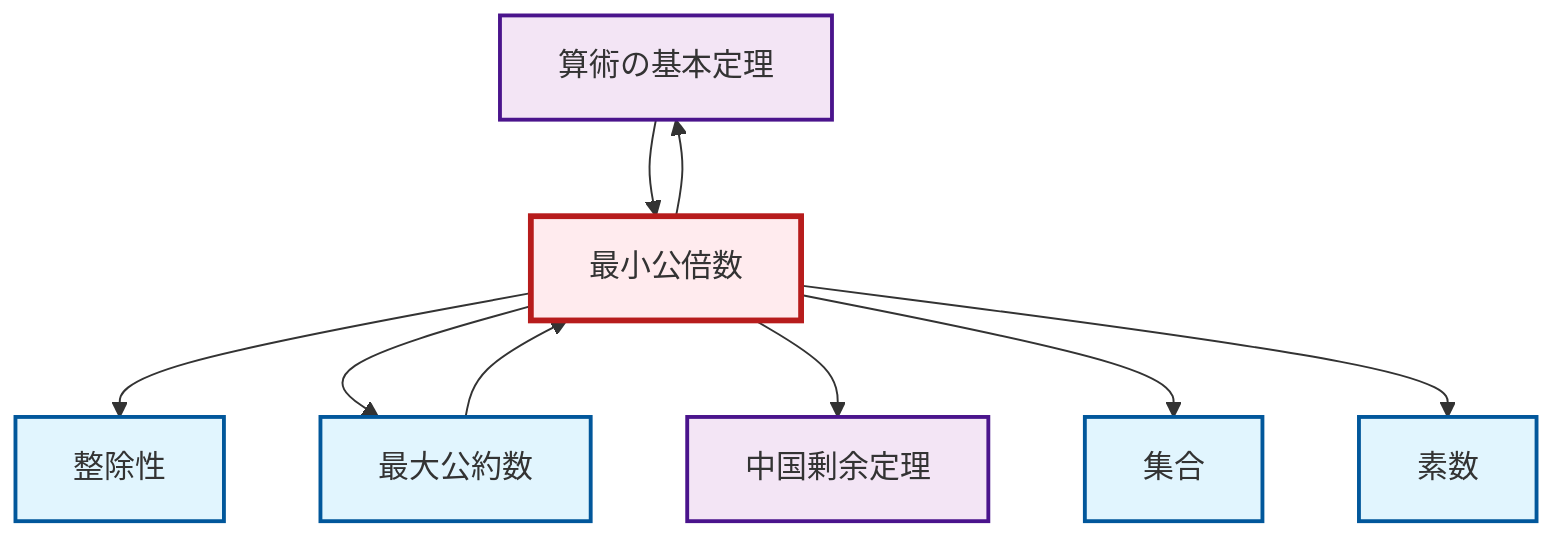 graph TD
    classDef definition fill:#e1f5fe,stroke:#01579b,stroke-width:2px
    classDef theorem fill:#f3e5f5,stroke:#4a148c,stroke-width:2px
    classDef axiom fill:#fff3e0,stroke:#e65100,stroke-width:2px
    classDef example fill:#e8f5e9,stroke:#1b5e20,stroke-width:2px
    classDef current fill:#ffebee,stroke:#b71c1c,stroke-width:3px
    def-set["集合"]:::definition
    thm-fundamental-arithmetic["算術の基本定理"]:::theorem
    def-prime["素数"]:::definition
    def-divisibility["整除性"]:::definition
    thm-chinese-remainder["中国剰余定理"]:::theorem
    def-lcm["最小公倍数"]:::definition
    def-gcd["最大公約数"]:::definition
    def-lcm --> def-divisibility
    def-lcm --> thm-fundamental-arithmetic
    def-lcm --> def-gcd
    def-gcd --> def-lcm
    def-lcm --> thm-chinese-remainder
    thm-fundamental-arithmetic --> def-lcm
    def-lcm --> def-set
    def-lcm --> def-prime
    class def-lcm current
